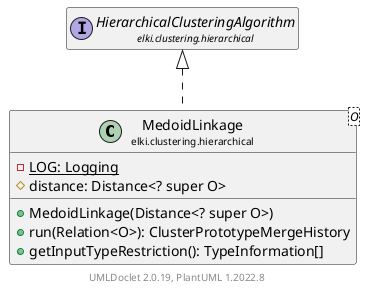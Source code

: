@startuml
    remove .*\.(Instance|Par|Parameterizer|Factory)$
    set namespaceSeparator none
    hide empty fields
    hide empty methods

    class "<size:14>MedoidLinkage\n<size:10>elki.clustering.hierarchical" as elki.clustering.hierarchical.MedoidLinkage<O> [[MedoidLinkage.html]] {
        {static} -LOG: Logging
        #distance: Distance<? super O>
        +MedoidLinkage(Distance<? super O>)
        +run(Relation<O>): ClusterPrototypeMergeHistory
        +getInputTypeRestriction(): TypeInformation[]
    }

    interface "<size:14>HierarchicalClusteringAlgorithm\n<size:10>elki.clustering.hierarchical" as elki.clustering.hierarchical.HierarchicalClusteringAlgorithm [[HierarchicalClusteringAlgorithm.html]]
    class "<size:14>MedoidLinkage.Instance\n<size:10>elki.clustering.hierarchical" as elki.clustering.hierarchical.MedoidLinkage.Instance [[MedoidLinkage.Instance.html]]
    class "<size:14>MedoidLinkage.Par\n<size:10>elki.clustering.hierarchical" as elki.clustering.hierarchical.MedoidLinkage.Par<O>

    elki.clustering.hierarchical.HierarchicalClusteringAlgorithm <|.. elki.clustering.hierarchical.MedoidLinkage
    elki.clustering.hierarchical.MedoidLinkage +-- elki.clustering.hierarchical.MedoidLinkage.Instance
    elki.clustering.hierarchical.MedoidLinkage +-- elki.clustering.hierarchical.MedoidLinkage.Par

    center footer UMLDoclet 2.0.19, PlantUML 1.2022.8
@enduml
